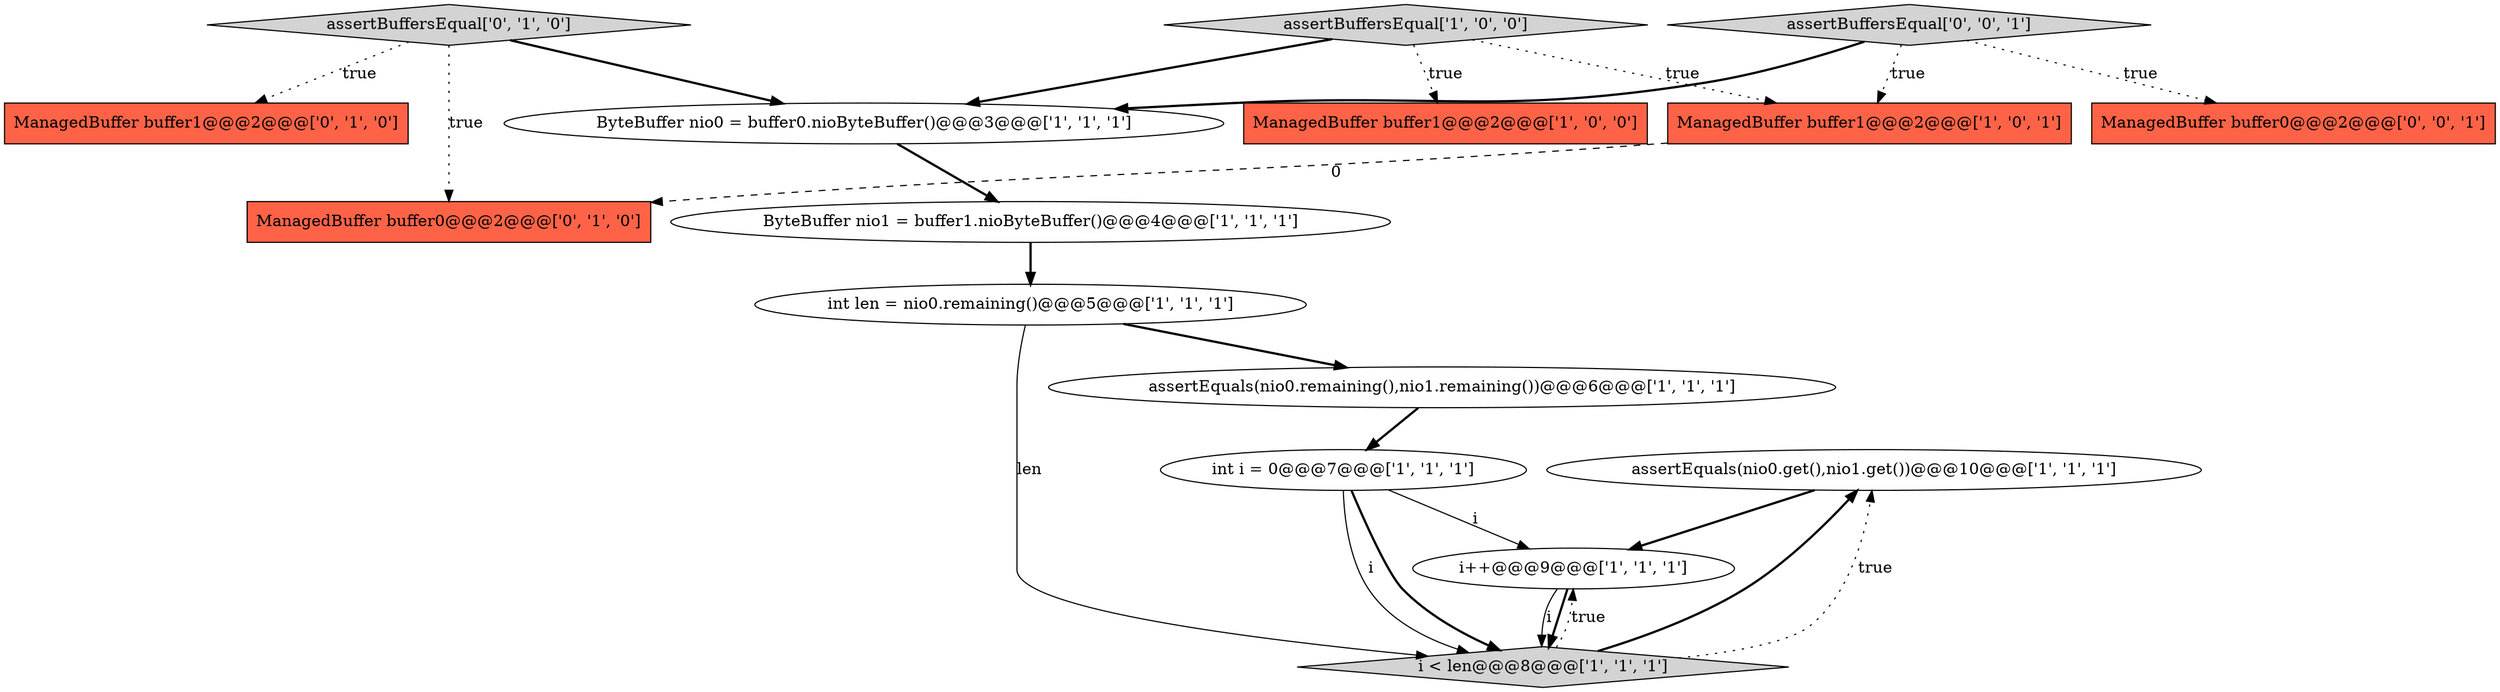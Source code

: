 digraph {
2 [style = filled, label = "assertEquals(nio0.get(),nio1.get())@@@10@@@['1', '1', '1']", fillcolor = white, shape = ellipse image = "AAA0AAABBB1BBB"];
0 [style = filled, label = "int len = nio0.remaining()@@@5@@@['1', '1', '1']", fillcolor = white, shape = ellipse image = "AAA0AAABBB1BBB"];
3 [style = filled, label = "ByteBuffer nio1 = buffer1.nioByteBuffer()@@@4@@@['1', '1', '1']", fillcolor = white, shape = ellipse image = "AAA0AAABBB1BBB"];
14 [style = filled, label = "ManagedBuffer buffer0@@@2@@@['0', '0', '1']", fillcolor = tomato, shape = box image = "AAA0AAABBB3BBB"];
12 [style = filled, label = "assertBuffersEqual['0', '1', '0']", fillcolor = lightgray, shape = diamond image = "AAA0AAABBB2BBB"];
15 [style = filled, label = "assertBuffersEqual['0', '0', '1']", fillcolor = lightgray, shape = diamond image = "AAA0AAABBB3BBB"];
5 [style = filled, label = "ByteBuffer nio0 = buffer0.nioByteBuffer()@@@3@@@['1', '1', '1']", fillcolor = white, shape = ellipse image = "AAA0AAABBB1BBB"];
9 [style = filled, label = "assertBuffersEqual['1', '0', '0']", fillcolor = lightgray, shape = diamond image = "AAA0AAABBB1BBB"];
13 [style = filled, label = "ManagedBuffer buffer0@@@2@@@['0', '1', '0']", fillcolor = tomato, shape = box image = "AAA1AAABBB2BBB"];
1 [style = filled, label = "int i = 0@@@7@@@['1', '1', '1']", fillcolor = white, shape = ellipse image = "AAA0AAABBB1BBB"];
11 [style = filled, label = "ManagedBuffer buffer1@@@2@@@['0', '1', '0']", fillcolor = tomato, shape = box image = "AAA0AAABBB2BBB"];
6 [style = filled, label = "ManagedBuffer buffer1@@@2@@@['1', '0', '0']", fillcolor = tomato, shape = box image = "AAA0AAABBB1BBB"];
8 [style = filled, label = "i < len@@@8@@@['1', '1', '1']", fillcolor = lightgray, shape = diamond image = "AAA0AAABBB1BBB"];
7 [style = filled, label = "i++@@@9@@@['1', '1', '1']", fillcolor = white, shape = ellipse image = "AAA0AAABBB1BBB"];
10 [style = filled, label = "ManagedBuffer buffer1@@@2@@@['1', '0', '1']", fillcolor = tomato, shape = box image = "AAA0AAABBB1BBB"];
4 [style = filled, label = "assertEquals(nio0.remaining(),nio1.remaining())@@@6@@@['1', '1', '1']", fillcolor = white, shape = ellipse image = "AAA0AAABBB1BBB"];
5->3 [style = bold, label=""];
1->8 [style = bold, label=""];
12->5 [style = bold, label=""];
8->2 [style = dotted, label="true"];
8->7 [style = dotted, label="true"];
15->10 [style = dotted, label="true"];
1->8 [style = solid, label="i"];
10->13 [style = dashed, label="0"];
15->14 [style = dotted, label="true"];
7->8 [style = bold, label=""];
9->6 [style = dotted, label="true"];
15->5 [style = bold, label=""];
3->0 [style = bold, label=""];
12->11 [style = dotted, label="true"];
12->13 [style = dotted, label="true"];
8->2 [style = bold, label=""];
0->4 [style = bold, label=""];
9->5 [style = bold, label=""];
4->1 [style = bold, label=""];
2->7 [style = bold, label=""];
0->8 [style = solid, label="len"];
7->8 [style = solid, label="i"];
9->10 [style = dotted, label="true"];
1->7 [style = solid, label="i"];
}
